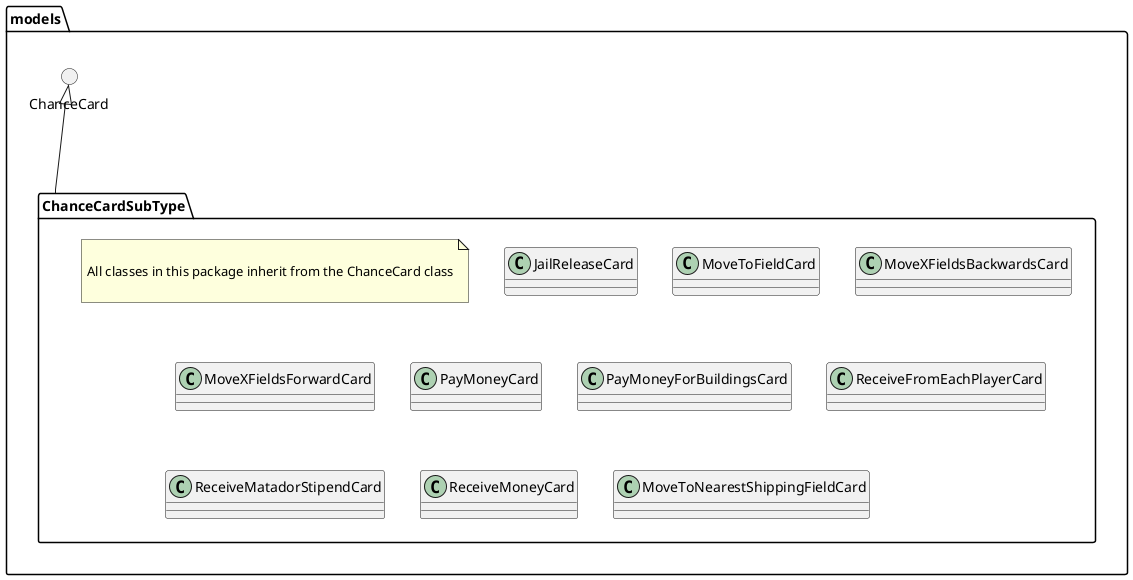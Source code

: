 @startuml
'https://plantuml.com/class-diagram
skinparam classAttributeIconSize 0
skinparam ParticipantPadding 30

package models {

() ChanceCard

package ChanceCardSubType {

note as note

All classes in this package inherit from the ChanceCard class

end note

class JailReleaseCard
class MoveToFieldCard
class MoveXFieldsBackwardsCard
class MoveXFieldsForwardCard
class PayMoneyCard
class PayMoneyForBuildingsCard
class ReceiveFromEachPlayerCard
class ReceiveMatadorStipendCard
class ReceiveMoneyCard
class MoveToNearestShippingFieldCard

}

}

ChanceCard <|--- ChanceCardSubType


@enduml